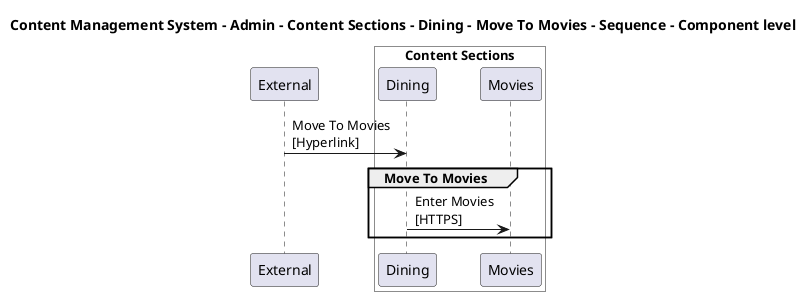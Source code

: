 @startuml

title Content Management System - Admin - Content Sections - Dining - Move To Movies - Sequence - Component level

participant "External" as C4InterFlow.SoftwareSystems.ExternalSystem

box "Admin" #White
    
box "Content Sections" #White
    participant "Dining" as ContentManagementSystem.SoftwareSystems.Admin.Containers.ContentSections.Components.Dining
    participant "Movies" as ContentManagementSystem.SoftwareSystems.Admin.Containers.ContentSections.Components.Movies
end box

end box


C4InterFlow.SoftwareSystems.ExternalSystem -> ContentManagementSystem.SoftwareSystems.Admin.Containers.ContentSections.Components.Dining : Move To Movies\n[Hyperlink]
group Move To Movies
ContentManagementSystem.SoftwareSystems.Admin.Containers.ContentSections.Components.Dining -> ContentManagementSystem.SoftwareSystems.Admin.Containers.ContentSections.Components.Movies : Enter Movies\n[HTTPS]
end


@enduml
